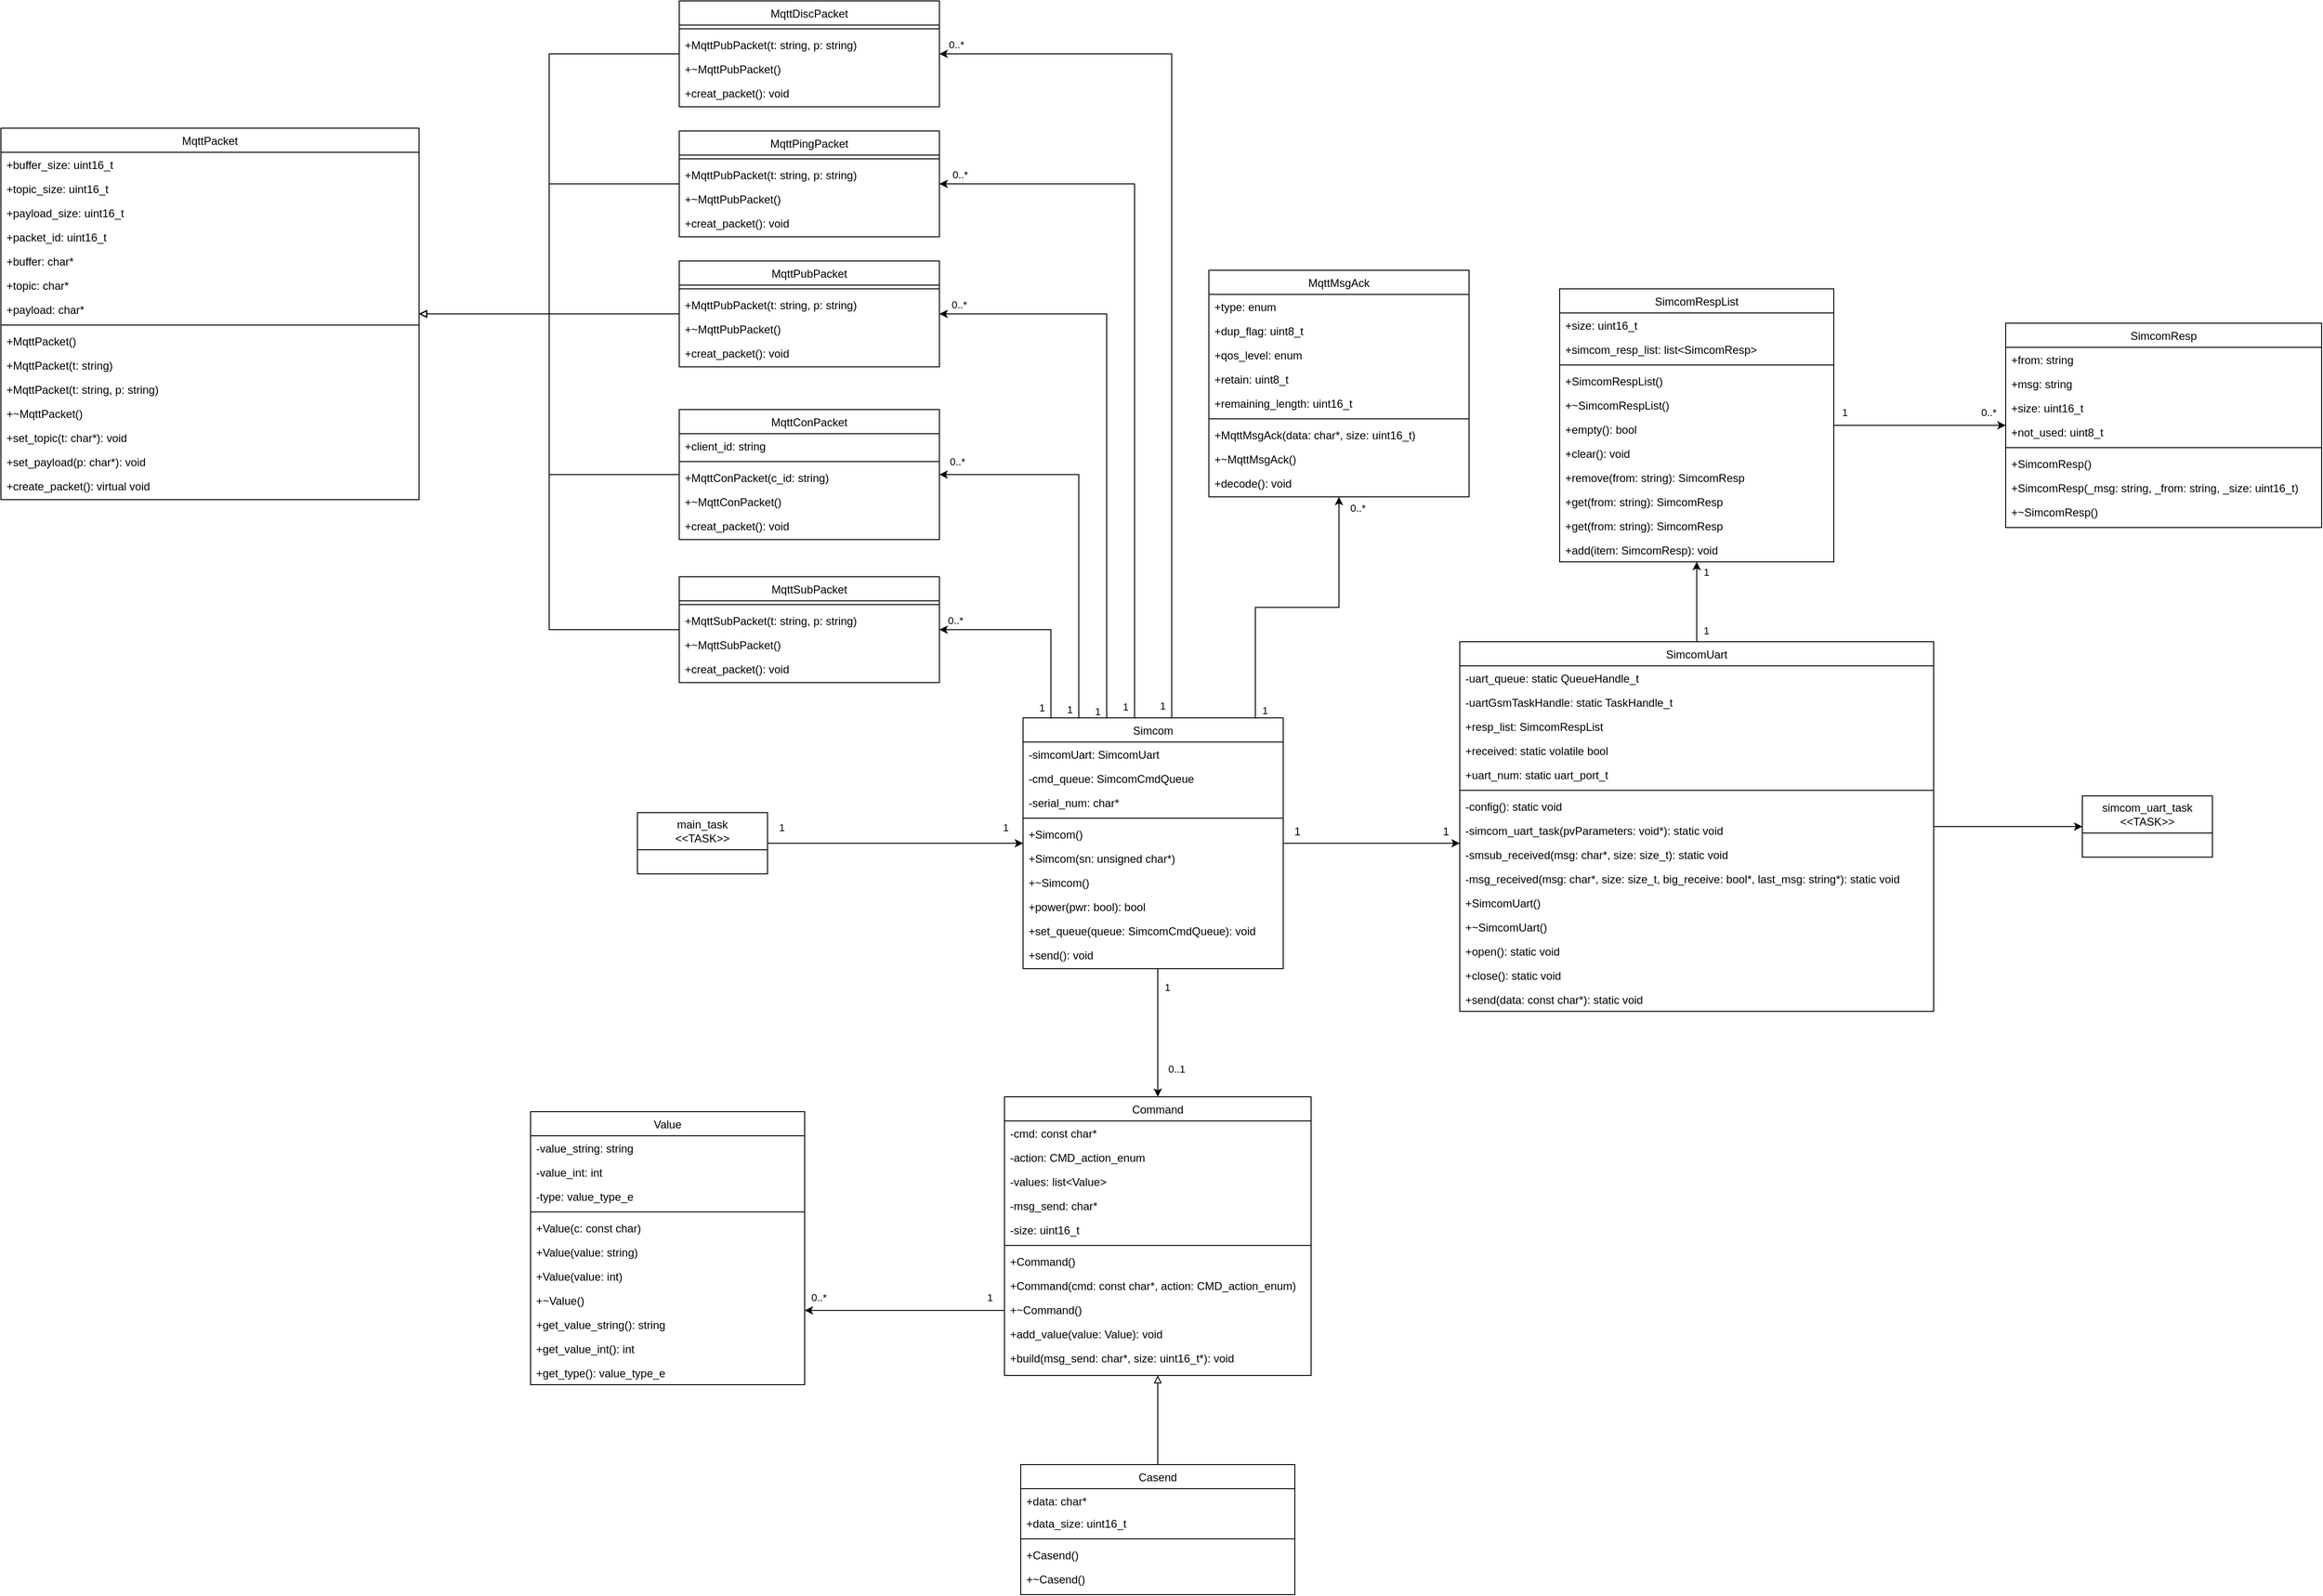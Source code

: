 <mxfile version="27.0.5">
  <diagram id="C5RBs43oDa-KdzZeNtuy" name="Page-1">
    <mxGraphModel dx="4031" dy="2584" grid="1" gridSize="10" guides="1" tooltips="1" connect="0" arrows="1" fold="1" page="1" pageScale="1" pageWidth="827" pageHeight="1169" math="0" shadow="0">
      <root>
        <mxCell id="WIyWlLk6GJQsqaUBKTNV-0" />
        <mxCell id="WIyWlLk6GJQsqaUBKTNV-1" parent="WIyWlLk6GJQsqaUBKTNV-0" />
        <mxCell id="OXkvoNjETRbfHiPbAuEQ-14" style="edgeStyle=orthogonalEdgeStyle;rounded=0;orthogonalLoop=1;jettySize=auto;html=1;" parent="WIyWlLk6GJQsqaUBKTNV-1" source="zkfFHV4jXpPFQw0GAbJ--0" target="OXkvoNjETRbfHiPbAuEQ-21" edge="1">
          <mxGeometry relative="1" as="geometry">
            <mxPoint x="280" y="471.89" as="targetPoint" />
            <Array as="points">
              <mxPoint x="285" y="400" />
              <mxPoint x="285" y="400" />
            </Array>
          </mxGeometry>
        </mxCell>
        <mxCell id="OXkvoNjETRbfHiPbAuEQ-15" value="1" style="edgeLabel;html=1;align=center;verticalAlign=middle;resizable=0;points=[];" parent="OXkvoNjETRbfHiPbAuEQ-14" vertex="1" connectable="0">
          <mxGeometry x="-0.84" y="3" relative="1" as="geometry">
            <mxPoint x="7" y="9" as="offset" />
          </mxGeometry>
        </mxCell>
        <mxCell id="OXkvoNjETRbfHiPbAuEQ-16" value="0..1" style="edgeLabel;html=1;align=center;verticalAlign=middle;resizable=0;points=[];" parent="OXkvoNjETRbfHiPbAuEQ-14" vertex="1" connectable="0">
          <mxGeometry x="0.728" y="1" relative="1" as="geometry">
            <mxPoint x="19" y="-11" as="offset" />
          </mxGeometry>
        </mxCell>
        <mxCell id="LnBik1f8gMWFjEAst_nR-24" style="edgeStyle=orthogonalEdgeStyle;rounded=0;orthogonalLoop=1;jettySize=auto;html=1;" parent="WIyWlLk6GJQsqaUBKTNV-1" source="zkfFHV4jXpPFQw0GAbJ--17" target="LnBik1f8gMWFjEAst_nR-0" edge="1">
          <mxGeometry relative="1" as="geometry" />
        </mxCell>
        <mxCell id="LnBik1f8gMWFjEAst_nR-25" value="1" style="edgeLabel;html=1;align=center;verticalAlign=middle;resizable=0;points=[];" parent="LnBik1f8gMWFjEAst_nR-24" vertex="1" connectable="0">
          <mxGeometry x="-0.814" y="1" relative="1" as="geometry">
            <mxPoint x="11" y="-4" as="offset" />
          </mxGeometry>
        </mxCell>
        <mxCell id="LnBik1f8gMWFjEAst_nR-26" value="1" style="edgeLabel;html=1;align=center;verticalAlign=middle;resizable=0;points=[];" parent="LnBik1f8gMWFjEAst_nR-24" vertex="1" connectable="0">
          <mxGeometry x="0.744" y="2" relative="1" as="geometry">
            <mxPoint x="12" as="offset" />
          </mxGeometry>
        </mxCell>
        <mxCell id="FPk2uHoKcrlSueuzYnj8-16" style="edgeStyle=orthogonalEdgeStyle;rounded=0;orthogonalLoop=1;jettySize=auto;html=1;" parent="WIyWlLk6GJQsqaUBKTNV-1" source="zkfFHV4jXpPFQw0GAbJ--0" target="FPk2uHoKcrlSueuzYnj8-0" edge="1">
          <mxGeometry relative="1" as="geometry">
            <Array as="points">
              <mxPoint x="390" y="-27" />
              <mxPoint x="480" y="-27" />
            </Array>
          </mxGeometry>
        </mxCell>
        <mxCell id="FPk2uHoKcrlSueuzYnj8-17" value="1" style="edgeLabel;html=1;align=center;verticalAlign=middle;resizable=0;points=[];" parent="FPk2uHoKcrlSueuzYnj8-16" vertex="1" connectable="0">
          <mxGeometry x="-0.887" relative="1" as="geometry">
            <mxPoint x="10" y="10" as="offset" />
          </mxGeometry>
        </mxCell>
        <mxCell id="FPk2uHoKcrlSueuzYnj8-18" value="0..*" style="edgeLabel;html=1;align=center;verticalAlign=middle;resizable=0;points=[];" parent="FPk2uHoKcrlSueuzYnj8-16" vertex="1" connectable="0">
          <mxGeometry x="0.863" y="-1" relative="1" as="geometry">
            <mxPoint x="19" y="-11" as="offset" />
          </mxGeometry>
        </mxCell>
        <mxCell id="6Ck8VFSubEyimP2hcR1o-26" style="edgeStyle=orthogonalEdgeStyle;rounded=0;orthogonalLoop=1;jettySize=auto;html=1;" parent="WIyWlLk6GJQsqaUBKTNV-1" source="zkfFHV4jXpPFQw0GAbJ--0" target="6Ck8VFSubEyimP2hcR1o-18" edge="1">
          <mxGeometry relative="1" as="geometry">
            <Array as="points">
              <mxPoint x="170" y="-3" />
            </Array>
          </mxGeometry>
        </mxCell>
        <mxCell id="6Ck8VFSubEyimP2hcR1o-27" value="0..*" style="edgeLabel;html=1;align=center;verticalAlign=middle;resizable=0;points=[];" parent="6Ck8VFSubEyimP2hcR1o-26" vertex="1" connectable="0">
          <mxGeometry x="0.846" y="-2" relative="1" as="geometry">
            <mxPoint y="-8" as="offset" />
          </mxGeometry>
        </mxCell>
        <mxCell id="6Ck8VFSubEyimP2hcR1o-28" value="1" style="edgeLabel;html=1;align=center;verticalAlign=middle;resizable=0;points=[];" parent="6Ck8VFSubEyimP2hcR1o-26" vertex="1" connectable="0">
          <mxGeometry x="-0.893" y="4" relative="1" as="geometry">
            <mxPoint x="-6" as="offset" />
          </mxGeometry>
        </mxCell>
        <mxCell id="6Ck8VFSubEyimP2hcR1o-29" style="edgeStyle=orthogonalEdgeStyle;rounded=0;orthogonalLoop=1;jettySize=auto;html=1;" parent="WIyWlLk6GJQsqaUBKTNV-1" source="zkfFHV4jXpPFQw0GAbJ--0" target="6Ck8VFSubEyimP2hcR1o-2" edge="1">
          <mxGeometry relative="1" as="geometry">
            <Array as="points">
              <mxPoint x="200" y="-170" />
            </Array>
          </mxGeometry>
        </mxCell>
        <mxCell id="6Ck8VFSubEyimP2hcR1o-32" value="0..*" style="edgeLabel;html=1;align=center;verticalAlign=middle;resizable=0;points=[];" parent="6Ck8VFSubEyimP2hcR1o-29" vertex="1" connectable="0">
          <mxGeometry x="0.917" y="-3" relative="1" as="geometry">
            <mxPoint x="2" y="-11" as="offset" />
          </mxGeometry>
        </mxCell>
        <mxCell id="6Ck8VFSubEyimP2hcR1o-33" value="1" style="edgeLabel;html=1;align=center;verticalAlign=middle;resizable=0;points=[];" parent="6Ck8VFSubEyimP2hcR1o-29" vertex="1" connectable="0">
          <mxGeometry x="-0.862" y="1" relative="1" as="geometry">
            <mxPoint x="-9" y="19" as="offset" />
          </mxGeometry>
        </mxCell>
        <mxCell id="6Ck8VFSubEyimP2hcR1o-30" style="edgeStyle=orthogonalEdgeStyle;rounded=0;orthogonalLoop=1;jettySize=auto;html=1;" parent="WIyWlLk6GJQsqaUBKTNV-1" source="zkfFHV4jXpPFQw0GAbJ--0" target="6Ck8VFSubEyimP2hcR1o-12" edge="1">
          <mxGeometry relative="1" as="geometry">
            <Array as="points">
              <mxPoint x="230" y="-343" />
            </Array>
          </mxGeometry>
        </mxCell>
        <mxCell id="6Ck8VFSubEyimP2hcR1o-31" value="0..*" style="edgeLabel;html=1;align=center;verticalAlign=middle;resizable=0;points=[];" parent="6Ck8VFSubEyimP2hcR1o-30" vertex="1" connectable="0">
          <mxGeometry x="0.933" relative="1" as="geometry">
            <mxPoint y="-10" as="offset" />
          </mxGeometry>
        </mxCell>
        <mxCell id="6Ck8VFSubEyimP2hcR1o-34" value="1" style="edgeLabel;html=1;align=center;verticalAlign=middle;resizable=0;points=[];" parent="6Ck8VFSubEyimP2hcR1o-30" vertex="1" connectable="0">
          <mxGeometry x="-0.897" y="-5" relative="1" as="geometry">
            <mxPoint x="-15" y="24" as="offset" />
          </mxGeometry>
        </mxCell>
        <mxCell id="fXq1Si-D-dXkwHzT3R4V-12" style="edgeStyle=orthogonalEdgeStyle;rounded=0;orthogonalLoop=1;jettySize=auto;html=1;" edge="1" parent="WIyWlLk6GJQsqaUBKTNV-1" source="zkfFHV4jXpPFQw0GAbJ--0" target="fXq1Si-D-dXkwHzT3R4V-0">
          <mxGeometry relative="1" as="geometry">
            <Array as="points">
              <mxPoint x="260" y="-483" />
            </Array>
          </mxGeometry>
        </mxCell>
        <mxCell id="fXq1Si-D-dXkwHzT3R4V-14" value="0..*" style="edgeLabel;html=1;align=center;verticalAlign=middle;resizable=0;points=[];" vertex="1" connectable="0" parent="fXq1Si-D-dXkwHzT3R4V-12">
          <mxGeometry x="0.944" y="-2" relative="1" as="geometry">
            <mxPoint y="-8" as="offset" />
          </mxGeometry>
        </mxCell>
        <mxCell id="fXq1Si-D-dXkwHzT3R4V-16" value="1" style="edgeLabel;html=1;align=center;verticalAlign=middle;resizable=0;points=[];" vertex="1" connectable="0" parent="fXq1Si-D-dXkwHzT3R4V-12">
          <mxGeometry x="-0.957" y="-1" relative="1" as="geometry">
            <mxPoint x="-11" y="5" as="offset" />
          </mxGeometry>
        </mxCell>
        <mxCell id="fXq1Si-D-dXkwHzT3R4V-13" style="edgeStyle=orthogonalEdgeStyle;rounded=0;orthogonalLoop=1;jettySize=auto;html=1;" edge="1" parent="WIyWlLk6GJQsqaUBKTNV-1" source="zkfFHV4jXpPFQw0GAbJ--0" target="fXq1Si-D-dXkwHzT3R4V-5">
          <mxGeometry relative="1" as="geometry">
            <Array as="points">
              <mxPoint x="300" y="-623" />
            </Array>
          </mxGeometry>
        </mxCell>
        <mxCell id="fXq1Si-D-dXkwHzT3R4V-15" value="0..*" style="edgeLabel;html=1;align=center;verticalAlign=middle;resizable=0;points=[];" vertex="1" connectable="0" parent="fXq1Si-D-dXkwHzT3R4V-13">
          <mxGeometry x="0.963" y="-1" relative="1" as="geometry">
            <mxPoint y="-9" as="offset" />
          </mxGeometry>
        </mxCell>
        <mxCell id="fXq1Si-D-dXkwHzT3R4V-17" value="1" style="edgeLabel;html=1;align=center;verticalAlign=middle;resizable=0;points=[];" vertex="1" connectable="0" parent="fXq1Si-D-dXkwHzT3R4V-13">
          <mxGeometry x="-0.973" y="-2" relative="1" as="geometry">
            <mxPoint x="-12" as="offset" />
          </mxGeometry>
        </mxCell>
        <mxCell id="zkfFHV4jXpPFQw0GAbJ--0" value="Simcom" style="swimlane;fontStyle=0;align=center;verticalAlign=top;childLayout=stackLayout;horizontal=1;startSize=26;horizontalStack=0;resizeParent=1;resizeLast=0;collapsible=1;marginBottom=0;rounded=0;shadow=0;strokeWidth=1;" parent="WIyWlLk6GJQsqaUBKTNV-1" vertex="1">
          <mxGeometry x="140" y="92" width="280" height="270" as="geometry">
            <mxRectangle x="230" y="140" width="160" height="26" as="alternateBounds" />
          </mxGeometry>
        </mxCell>
        <mxCell id="zkfFHV4jXpPFQw0GAbJ--1" value="-simcomUart: SimcomUart" style="text;align=left;verticalAlign=top;spacingLeft=4;spacingRight=4;overflow=hidden;rotatable=0;points=[[0,0.5],[1,0.5]];portConstraint=eastwest;" parent="zkfFHV4jXpPFQw0GAbJ--0" vertex="1">
          <mxGeometry y="26" width="280" height="26" as="geometry" />
        </mxCell>
        <mxCell id="zkfFHV4jXpPFQw0GAbJ--2" value="-cmd_queue: SimcomCmdQueue" style="text;align=left;verticalAlign=top;spacingLeft=4;spacingRight=4;overflow=hidden;rotatable=0;points=[[0,0.5],[1,0.5]];portConstraint=eastwest;rounded=0;shadow=0;html=0;" parent="zkfFHV4jXpPFQw0GAbJ--0" vertex="1">
          <mxGeometry y="52" width="280" height="26" as="geometry" />
        </mxCell>
        <mxCell id="zkfFHV4jXpPFQw0GAbJ--3" value="-serial_num: char*" style="text;align=left;verticalAlign=top;spacingLeft=4;spacingRight=4;overflow=hidden;rotatable=0;points=[[0,0.5],[1,0.5]];portConstraint=eastwest;rounded=0;shadow=0;html=0;" parent="zkfFHV4jXpPFQw0GAbJ--0" vertex="1">
          <mxGeometry y="78" width="280" height="26" as="geometry" />
        </mxCell>
        <mxCell id="zkfFHV4jXpPFQw0GAbJ--4" value="" style="line;html=1;strokeWidth=1;align=left;verticalAlign=middle;spacingTop=-1;spacingLeft=3;spacingRight=3;rotatable=0;labelPosition=right;points=[];portConstraint=eastwest;" parent="zkfFHV4jXpPFQw0GAbJ--0" vertex="1">
          <mxGeometry y="104" width="280" height="8" as="geometry" />
        </mxCell>
        <mxCell id="zkfFHV4jXpPFQw0GAbJ--5" value="+Simcom()" style="text;align=left;verticalAlign=top;spacingLeft=4;spacingRight=4;overflow=hidden;rotatable=0;points=[[0,0.5],[1,0.5]];portConstraint=eastwest;" parent="zkfFHV4jXpPFQw0GAbJ--0" vertex="1">
          <mxGeometry y="112" width="280" height="26" as="geometry" />
        </mxCell>
        <mxCell id="OXkvoNjETRbfHiPbAuEQ-2" value="+Simcom(sn: unsigned char*)" style="text;align=left;verticalAlign=top;spacingLeft=4;spacingRight=4;overflow=hidden;rotatable=0;points=[[0,0.5],[1,0.5]];portConstraint=eastwest;" parent="zkfFHV4jXpPFQw0GAbJ--0" vertex="1">
          <mxGeometry y="138" width="280" height="26" as="geometry" />
        </mxCell>
        <mxCell id="OXkvoNjETRbfHiPbAuEQ-0" value="+~Simcom()" style="text;align=left;verticalAlign=top;spacingLeft=4;spacingRight=4;overflow=hidden;rotatable=0;points=[[0,0.5],[1,0.5]];portConstraint=eastwest;" parent="zkfFHV4jXpPFQw0GAbJ--0" vertex="1">
          <mxGeometry y="164" width="280" height="26" as="geometry" />
        </mxCell>
        <mxCell id="OXkvoNjETRbfHiPbAuEQ-3" value="+power(pwr: bool): bool" style="text;align=left;verticalAlign=top;spacingLeft=4;spacingRight=4;overflow=hidden;rotatable=0;points=[[0,0.5],[1,0.5]];portConstraint=eastwest;" parent="zkfFHV4jXpPFQw0GAbJ--0" vertex="1">
          <mxGeometry y="190" width="280" height="26" as="geometry" />
        </mxCell>
        <mxCell id="OXkvoNjETRbfHiPbAuEQ-4" value="+set_queue(queue: SimcomCmdQueue): void" style="text;align=left;verticalAlign=top;spacingLeft=4;spacingRight=4;overflow=hidden;rotatable=0;points=[[0,0.5],[1,0.5]];portConstraint=eastwest;" parent="zkfFHV4jXpPFQw0GAbJ--0" vertex="1">
          <mxGeometry y="216" width="280" height="26" as="geometry" />
        </mxCell>
        <mxCell id="OXkvoNjETRbfHiPbAuEQ-1" value="+send(): void" style="text;align=left;verticalAlign=top;spacingLeft=4;spacingRight=4;overflow=hidden;rotatable=0;points=[[0,0.5],[1,0.5]];portConstraint=eastwest;" parent="zkfFHV4jXpPFQw0GAbJ--0" vertex="1">
          <mxGeometry y="242" width="280" height="26" as="geometry" />
        </mxCell>
        <mxCell id="OXkvoNjETRbfHiPbAuEQ-75" style="edgeStyle=orthogonalEdgeStyle;rounded=0;orthogonalLoop=1;jettySize=auto;html=1;" parent="WIyWlLk6GJQsqaUBKTNV-1" source="zkfFHV4jXpPFQw0GAbJ--17" target="OXkvoNjETRbfHiPbAuEQ-71" edge="1">
          <mxGeometry relative="1" as="geometry" />
        </mxCell>
        <mxCell id="zkfFHV4jXpPFQw0GAbJ--17" value="SimcomUart" style="swimlane;fontStyle=0;align=center;verticalAlign=top;childLayout=stackLayout;horizontal=1;startSize=26;horizontalStack=0;resizeParent=1;resizeLast=0;collapsible=1;marginBottom=0;rounded=0;shadow=0;strokeWidth=1;" parent="WIyWlLk6GJQsqaUBKTNV-1" vertex="1">
          <mxGeometry x="610" y="10" width="510" height="398" as="geometry">
            <mxRectangle x="550" y="140" width="160" height="26" as="alternateBounds" />
          </mxGeometry>
        </mxCell>
        <mxCell id="zkfFHV4jXpPFQw0GAbJ--18" value="-uart_queue: static QueueHandle_t" style="text;align=left;verticalAlign=top;spacingLeft=4;spacingRight=4;overflow=hidden;rotatable=0;points=[[0,0.5],[1,0.5]];portConstraint=eastwest;" parent="zkfFHV4jXpPFQw0GAbJ--17" vertex="1">
          <mxGeometry y="26" width="510" height="26" as="geometry" />
        </mxCell>
        <mxCell id="OXkvoNjETRbfHiPbAuEQ-7" value="-uartGsmTaskHandle: static TaskHandle_t" style="text;align=left;verticalAlign=top;spacingLeft=4;spacingRight=4;overflow=hidden;rotatable=0;points=[[0,0.5],[1,0.5]];portConstraint=eastwest;rounded=0;shadow=0;html=0;" parent="zkfFHV4jXpPFQw0GAbJ--17" vertex="1">
          <mxGeometry y="52" width="510" height="26" as="geometry" />
        </mxCell>
        <mxCell id="LnBik1f8gMWFjEAst_nR-31" value="+resp_list: SimcomRespList" style="text;align=left;verticalAlign=top;spacingLeft=4;spacingRight=4;overflow=hidden;rotatable=0;points=[[0,0.5],[1,0.5]];portConstraint=eastwest;rounded=0;shadow=0;html=0;" parent="zkfFHV4jXpPFQw0GAbJ--17" vertex="1">
          <mxGeometry y="78" width="510" height="26" as="geometry" />
        </mxCell>
        <mxCell id="zkfFHV4jXpPFQw0GAbJ--19" value="+received: static volatile bool" style="text;align=left;verticalAlign=top;spacingLeft=4;spacingRight=4;overflow=hidden;rotatable=0;points=[[0,0.5],[1,0.5]];portConstraint=eastwest;rounded=0;shadow=0;html=0;" parent="zkfFHV4jXpPFQw0GAbJ--17" vertex="1">
          <mxGeometry y="104" width="510" height="26" as="geometry" />
        </mxCell>
        <mxCell id="OXkvoNjETRbfHiPbAuEQ-8" value="+uart_num: static uart_port_t" style="text;align=left;verticalAlign=top;spacingLeft=4;spacingRight=4;overflow=hidden;rotatable=0;points=[[0,0.5],[1,0.5]];portConstraint=eastwest;rounded=0;shadow=0;html=0;" parent="zkfFHV4jXpPFQw0GAbJ--17" vertex="1">
          <mxGeometry y="130" width="510" height="26" as="geometry" />
        </mxCell>
        <mxCell id="zkfFHV4jXpPFQw0GAbJ--23" value="" style="line;html=1;strokeWidth=1;align=left;verticalAlign=middle;spacingTop=-1;spacingLeft=3;spacingRight=3;rotatable=0;labelPosition=right;points=[];portConstraint=eastwest;" parent="zkfFHV4jXpPFQw0GAbJ--17" vertex="1">
          <mxGeometry y="156" width="510" height="8" as="geometry" />
        </mxCell>
        <mxCell id="zkfFHV4jXpPFQw0GAbJ--24" value="-config(): static void" style="text;align=left;verticalAlign=top;spacingLeft=4;spacingRight=4;overflow=hidden;rotatable=0;points=[[0,0.5],[1,0.5]];portConstraint=eastwest;" parent="zkfFHV4jXpPFQw0GAbJ--17" vertex="1">
          <mxGeometry y="164" width="510" height="26" as="geometry" />
        </mxCell>
        <mxCell id="zkfFHV4jXpPFQw0GAbJ--25" value="-simcom_uart_task(pvParameters: void*): static void" style="text;align=left;verticalAlign=top;spacingLeft=4;spacingRight=4;overflow=hidden;rotatable=0;points=[[0,0.5],[1,0.5]];portConstraint=eastwest;" parent="zkfFHV4jXpPFQw0GAbJ--17" vertex="1">
          <mxGeometry y="190" width="510" height="26" as="geometry" />
        </mxCell>
        <mxCell id="OXkvoNjETRbfHiPbAuEQ-5" value="-smsub_received(msg: char*, size: size_t): static void" style="text;align=left;verticalAlign=top;spacingLeft=4;spacingRight=4;overflow=hidden;rotatable=0;points=[[0,0.5],[1,0.5]];portConstraint=eastwest;" parent="zkfFHV4jXpPFQw0GAbJ--17" vertex="1">
          <mxGeometry y="216" width="510" height="26" as="geometry" />
        </mxCell>
        <mxCell id="OXkvoNjETRbfHiPbAuEQ-6" value="-msg_received(msg: char*, size: size_t, big_receive: bool*, last_msg: string*): static void" style="text;align=left;verticalAlign=top;spacingLeft=4;spacingRight=4;overflow=hidden;rotatable=0;points=[[0,0.5],[1,0.5]];portConstraint=eastwest;" parent="zkfFHV4jXpPFQw0GAbJ--17" vertex="1">
          <mxGeometry y="242" width="510" height="26" as="geometry" />
        </mxCell>
        <mxCell id="OXkvoNjETRbfHiPbAuEQ-10" value="+SimcomUart()" style="text;align=left;verticalAlign=top;spacingLeft=4;spacingRight=4;overflow=hidden;rotatable=0;points=[[0,0.5],[1,0.5]];portConstraint=eastwest;" parent="zkfFHV4jXpPFQw0GAbJ--17" vertex="1">
          <mxGeometry y="268" width="510" height="26" as="geometry" />
        </mxCell>
        <mxCell id="OXkvoNjETRbfHiPbAuEQ-9" value="+~SimcomUart()" style="text;align=left;verticalAlign=top;spacingLeft=4;spacingRight=4;overflow=hidden;rotatable=0;points=[[0,0.5],[1,0.5]];portConstraint=eastwest;" parent="zkfFHV4jXpPFQw0GAbJ--17" vertex="1">
          <mxGeometry y="294" width="510" height="26" as="geometry" />
        </mxCell>
        <mxCell id="OXkvoNjETRbfHiPbAuEQ-11" value="+open(): static void" style="text;align=left;verticalAlign=top;spacingLeft=4;spacingRight=4;overflow=hidden;rotatable=0;points=[[0,0.5],[1,0.5]];portConstraint=eastwest;" parent="zkfFHV4jXpPFQw0GAbJ--17" vertex="1">
          <mxGeometry y="320" width="510" height="26" as="geometry" />
        </mxCell>
        <mxCell id="OXkvoNjETRbfHiPbAuEQ-12" value="+close(): static void" style="text;align=left;verticalAlign=top;spacingLeft=4;spacingRight=4;overflow=hidden;rotatable=0;points=[[0,0.5],[1,0.5]];portConstraint=eastwest;" parent="zkfFHV4jXpPFQw0GAbJ--17" vertex="1">
          <mxGeometry y="346" width="510" height="26" as="geometry" />
        </mxCell>
        <mxCell id="OXkvoNjETRbfHiPbAuEQ-13" value="+send(data: const char*): static void" style="text;align=left;verticalAlign=top;spacingLeft=4;spacingRight=4;overflow=hidden;rotatable=0;points=[[0,0.5],[1,0.5]];portConstraint=eastwest;" parent="zkfFHV4jXpPFQw0GAbJ--17" vertex="1">
          <mxGeometry y="372" width="510" height="26" as="geometry" />
        </mxCell>
        <mxCell id="zkfFHV4jXpPFQw0GAbJ--26" value="" style="endArrow=classic;shadow=0;strokeWidth=1;rounded=0;curved=0;endFill=1;edgeStyle=elbowEdgeStyle;elbow=vertical;" parent="WIyWlLk6GJQsqaUBKTNV-1" source="zkfFHV4jXpPFQw0GAbJ--0" target="zkfFHV4jXpPFQw0GAbJ--17" edge="1">
          <mxGeometry x="0.5" y="41" relative="1" as="geometry">
            <mxPoint x="380" y="192" as="sourcePoint" />
            <mxPoint x="540" y="192" as="targetPoint" />
            <mxPoint x="-40" y="32" as="offset" />
          </mxGeometry>
        </mxCell>
        <mxCell id="zkfFHV4jXpPFQw0GAbJ--27" value="1" style="resizable=0;align=left;verticalAlign=bottom;labelBackgroundColor=none;fontSize=12;" parent="zkfFHV4jXpPFQw0GAbJ--26" connectable="0" vertex="1">
          <mxGeometry x="-1" relative="1" as="geometry">
            <mxPoint x="10" y="-4" as="offset" />
          </mxGeometry>
        </mxCell>
        <mxCell id="zkfFHV4jXpPFQw0GAbJ--28" value="1" style="resizable=0;align=right;verticalAlign=bottom;labelBackgroundColor=none;fontSize=12;" parent="zkfFHV4jXpPFQw0GAbJ--26" connectable="0" vertex="1">
          <mxGeometry x="1" relative="1" as="geometry">
            <mxPoint x="-10" y="-4" as="offset" />
          </mxGeometry>
        </mxCell>
        <mxCell id="OXkvoNjETRbfHiPbAuEQ-51" style="edgeStyle=orthogonalEdgeStyle;rounded=0;orthogonalLoop=1;jettySize=auto;html=1;" parent="WIyWlLk6GJQsqaUBKTNV-1" source="OXkvoNjETRbfHiPbAuEQ-21" target="OXkvoNjETRbfHiPbAuEQ-38" edge="1">
          <mxGeometry relative="1" as="geometry">
            <Array as="points">
              <mxPoint x="20" y="730" />
              <mxPoint x="20" y="730" />
            </Array>
          </mxGeometry>
        </mxCell>
        <mxCell id="OXkvoNjETRbfHiPbAuEQ-52" value="1" style="edgeLabel;html=1;align=center;verticalAlign=middle;resizable=0;points=[];" parent="OXkvoNjETRbfHiPbAuEQ-51" vertex="1" connectable="0">
          <mxGeometry x="-0.85" y="3" relative="1" as="geometry">
            <mxPoint y="-17" as="offset" />
          </mxGeometry>
        </mxCell>
        <mxCell id="OXkvoNjETRbfHiPbAuEQ-53" value="0..*" style="edgeLabel;html=1;align=center;verticalAlign=middle;resizable=0;points=[];" parent="OXkvoNjETRbfHiPbAuEQ-51" vertex="1" connectable="0">
          <mxGeometry x="0.86" relative="1" as="geometry">
            <mxPoint y="-14" as="offset" />
          </mxGeometry>
        </mxCell>
        <mxCell id="OXkvoNjETRbfHiPbAuEQ-21" value="Command" style="swimlane;fontStyle=0;align=center;verticalAlign=top;childLayout=stackLayout;horizontal=1;startSize=26;horizontalStack=0;resizeParent=1;resizeLast=0;collapsible=1;marginBottom=0;rounded=0;shadow=0;strokeWidth=1;" parent="WIyWlLk6GJQsqaUBKTNV-1" vertex="1">
          <mxGeometry x="120" y="500.0" width="330" height="300" as="geometry">
            <mxRectangle x="130" y="380" width="160" height="26" as="alternateBounds" />
          </mxGeometry>
        </mxCell>
        <mxCell id="OXkvoNjETRbfHiPbAuEQ-22" value="-cmd: const char*" style="text;align=left;verticalAlign=top;spacingLeft=4;spacingRight=4;overflow=hidden;rotatable=0;points=[[0,0.5],[1,0.5]];portConstraint=eastwest;" parent="OXkvoNjETRbfHiPbAuEQ-21" vertex="1">
          <mxGeometry y="26" width="330" height="26" as="geometry" />
        </mxCell>
        <mxCell id="OXkvoNjETRbfHiPbAuEQ-23" value="-action: CMD_action_enum" style="text;align=left;verticalAlign=top;spacingLeft=4;spacingRight=4;overflow=hidden;rotatable=0;points=[[0,0.5],[1,0.5]];portConstraint=eastwest;rounded=0;shadow=0;html=0;" parent="OXkvoNjETRbfHiPbAuEQ-21" vertex="1">
          <mxGeometry y="52" width="330" height="26" as="geometry" />
        </mxCell>
        <mxCell id="OXkvoNjETRbfHiPbAuEQ-31" value="-values: list&lt;Value&gt;" style="text;align=left;verticalAlign=top;spacingLeft=4;spacingRight=4;overflow=hidden;rotatable=0;points=[[0,0.5],[1,0.5]];portConstraint=eastwest;rounded=0;shadow=0;html=0;" parent="OXkvoNjETRbfHiPbAuEQ-21" vertex="1">
          <mxGeometry y="78" width="330" height="26" as="geometry" />
        </mxCell>
        <mxCell id="OXkvoNjETRbfHiPbAuEQ-33" value="-msg_send: char*" style="text;align=left;verticalAlign=top;spacingLeft=4;spacingRight=4;overflow=hidden;rotatable=0;points=[[0,0.5],[1,0.5]];portConstraint=eastwest;" parent="OXkvoNjETRbfHiPbAuEQ-21" vertex="1">
          <mxGeometry y="104" width="330" height="26" as="geometry" />
        </mxCell>
        <mxCell id="OXkvoNjETRbfHiPbAuEQ-32" value="-size: uint16_t" style="text;align=left;verticalAlign=top;spacingLeft=4;spacingRight=4;overflow=hidden;rotatable=0;points=[[0,0.5],[1,0.5]];portConstraint=eastwest;" parent="OXkvoNjETRbfHiPbAuEQ-21" vertex="1">
          <mxGeometry y="130" width="330" height="26" as="geometry" />
        </mxCell>
        <mxCell id="OXkvoNjETRbfHiPbAuEQ-24" value="" style="line;html=1;strokeWidth=1;align=left;verticalAlign=middle;spacingTop=-1;spacingLeft=3;spacingRight=3;rotatable=0;labelPosition=right;points=[];portConstraint=eastwest;" parent="OXkvoNjETRbfHiPbAuEQ-21" vertex="1">
          <mxGeometry y="156" width="330" height="8" as="geometry" />
        </mxCell>
        <mxCell id="OXkvoNjETRbfHiPbAuEQ-25" value="+Command()" style="text;align=left;verticalAlign=top;spacingLeft=4;spacingRight=4;overflow=hidden;rotatable=0;points=[[0,0.5],[1,0.5]];portConstraint=eastwest;fontStyle=0" parent="OXkvoNjETRbfHiPbAuEQ-21" vertex="1">
          <mxGeometry y="164" width="330" height="26" as="geometry" />
        </mxCell>
        <mxCell id="OXkvoNjETRbfHiPbAuEQ-26" value="+Command(cmd: const char*, action: CMD_action_enum)" style="text;align=left;verticalAlign=top;spacingLeft=4;spacingRight=4;overflow=hidden;rotatable=0;points=[[0,0.5],[1,0.5]];portConstraint=eastwest;fontStyle=0" parent="OXkvoNjETRbfHiPbAuEQ-21" vertex="1">
          <mxGeometry y="190" width="330" height="26" as="geometry" />
        </mxCell>
        <mxCell id="OXkvoNjETRbfHiPbAuEQ-34" value="+~Command()" style="text;align=left;verticalAlign=top;spacingLeft=4;spacingRight=4;overflow=hidden;rotatable=0;points=[[0,0.5],[1,0.5]];portConstraint=eastwest;fontStyle=0" parent="OXkvoNjETRbfHiPbAuEQ-21" vertex="1">
          <mxGeometry y="216" width="330" height="26" as="geometry" />
        </mxCell>
        <mxCell id="OXkvoNjETRbfHiPbAuEQ-27" value="+add_value(value: Value): void" style="text;align=left;verticalAlign=top;spacingLeft=4;spacingRight=4;overflow=hidden;rotatable=0;points=[[0,0.5],[1,0.5]];portConstraint=eastwest;fontStyle=0" parent="OXkvoNjETRbfHiPbAuEQ-21" vertex="1">
          <mxGeometry y="242" width="330" height="26" as="geometry" />
        </mxCell>
        <mxCell id="OXkvoNjETRbfHiPbAuEQ-28" value="+build(msg_send: char*, size: uint16_t*): void" style="text;align=left;verticalAlign=top;spacingLeft=4;spacingRight=4;overflow=hidden;rotatable=0;points=[[0,0.5],[1,0.5]];portConstraint=eastwest;fontStyle=0" parent="OXkvoNjETRbfHiPbAuEQ-21" vertex="1">
          <mxGeometry y="268" width="330" height="26" as="geometry" />
        </mxCell>
        <mxCell id="OXkvoNjETRbfHiPbAuEQ-38" value="Value" style="swimlane;fontStyle=0;align=center;verticalAlign=top;childLayout=stackLayout;horizontal=1;startSize=26;horizontalStack=0;resizeParent=1;resizeLast=0;collapsible=1;marginBottom=0;rounded=0;shadow=0;strokeWidth=1;" parent="WIyWlLk6GJQsqaUBKTNV-1" vertex="1">
          <mxGeometry x="-390" y="516.0" width="295" height="294" as="geometry">
            <mxRectangle x="130" y="380" width="160" height="26" as="alternateBounds" />
          </mxGeometry>
        </mxCell>
        <mxCell id="OXkvoNjETRbfHiPbAuEQ-39" value="-value_string: string" style="text;align=left;verticalAlign=top;spacingLeft=4;spacingRight=4;overflow=hidden;rotatable=0;points=[[0,0.5],[1,0.5]];portConstraint=eastwest;" parent="OXkvoNjETRbfHiPbAuEQ-38" vertex="1">
          <mxGeometry y="26" width="295" height="26" as="geometry" />
        </mxCell>
        <mxCell id="OXkvoNjETRbfHiPbAuEQ-40" value="-value_int: int" style="text;align=left;verticalAlign=top;spacingLeft=4;spacingRight=4;overflow=hidden;rotatable=0;points=[[0,0.5],[1,0.5]];portConstraint=eastwest;rounded=0;shadow=0;html=0;" parent="OXkvoNjETRbfHiPbAuEQ-38" vertex="1">
          <mxGeometry y="52" width="295" height="26" as="geometry" />
        </mxCell>
        <mxCell id="OXkvoNjETRbfHiPbAuEQ-47" value="-type: value_type_e" style="text;align=left;verticalAlign=top;spacingLeft=4;spacingRight=4;overflow=hidden;rotatable=0;points=[[0,0.5],[1,0.5]];portConstraint=eastwest;rounded=0;shadow=0;html=0;" parent="OXkvoNjETRbfHiPbAuEQ-38" vertex="1">
          <mxGeometry y="78" width="295" height="26" as="geometry" />
        </mxCell>
        <mxCell id="OXkvoNjETRbfHiPbAuEQ-41" value="" style="line;html=1;strokeWidth=1;align=left;verticalAlign=middle;spacingTop=-1;spacingLeft=3;spacingRight=3;rotatable=0;labelPosition=right;points=[];portConstraint=eastwest;" parent="OXkvoNjETRbfHiPbAuEQ-38" vertex="1">
          <mxGeometry y="104" width="295" height="8" as="geometry" />
        </mxCell>
        <mxCell id="OXkvoNjETRbfHiPbAuEQ-42" value="+Value(c: const char)" style="text;align=left;verticalAlign=top;spacingLeft=4;spacingRight=4;overflow=hidden;rotatable=0;points=[[0,0.5],[1,0.5]];portConstraint=eastwest;fontStyle=0" parent="OXkvoNjETRbfHiPbAuEQ-38" vertex="1">
          <mxGeometry y="112" width="295" height="26" as="geometry" />
        </mxCell>
        <mxCell id="OXkvoNjETRbfHiPbAuEQ-43" value="+Value(value: string)" style="text;align=left;verticalAlign=top;spacingLeft=4;spacingRight=4;overflow=hidden;rotatable=0;points=[[0,0.5],[1,0.5]];portConstraint=eastwest;fontStyle=0" parent="OXkvoNjETRbfHiPbAuEQ-38" vertex="1">
          <mxGeometry y="138" width="295" height="26" as="geometry" />
        </mxCell>
        <mxCell id="OXkvoNjETRbfHiPbAuEQ-44" value="+Value(value: int)" style="text;align=left;verticalAlign=top;spacingLeft=4;spacingRight=4;overflow=hidden;rotatable=0;points=[[0,0.5],[1,0.5]];portConstraint=eastwest;fontStyle=0" parent="OXkvoNjETRbfHiPbAuEQ-38" vertex="1">
          <mxGeometry y="164" width="295" height="26" as="geometry" />
        </mxCell>
        <mxCell id="OXkvoNjETRbfHiPbAuEQ-45" value="+~Value()" style="text;align=left;verticalAlign=top;spacingLeft=4;spacingRight=4;overflow=hidden;rotatable=0;points=[[0,0.5],[1,0.5]];portConstraint=eastwest;fontStyle=0" parent="OXkvoNjETRbfHiPbAuEQ-38" vertex="1">
          <mxGeometry y="190" width="295" height="26" as="geometry" />
        </mxCell>
        <mxCell id="OXkvoNjETRbfHiPbAuEQ-48" value="+get_value_string(): string" style="text;align=left;verticalAlign=top;spacingLeft=4;spacingRight=4;overflow=hidden;rotatable=0;points=[[0,0.5],[1,0.5]];portConstraint=eastwest;fontStyle=0" parent="OXkvoNjETRbfHiPbAuEQ-38" vertex="1">
          <mxGeometry y="216" width="295" height="26" as="geometry" />
        </mxCell>
        <mxCell id="OXkvoNjETRbfHiPbAuEQ-46" value="+get_value_int(): int" style="text;align=left;verticalAlign=top;spacingLeft=4;spacingRight=4;overflow=hidden;rotatable=0;points=[[0,0.5],[1,0.5]];portConstraint=eastwest;fontStyle=0" parent="OXkvoNjETRbfHiPbAuEQ-38" vertex="1">
          <mxGeometry y="242" width="295" height="26" as="geometry" />
        </mxCell>
        <mxCell id="OXkvoNjETRbfHiPbAuEQ-49" value="+get_type(): value_type_e" style="text;align=left;verticalAlign=top;spacingLeft=4;spacingRight=4;overflow=hidden;rotatable=0;points=[[0,0.5],[1,0.5]];portConstraint=eastwest;fontStyle=0" parent="OXkvoNjETRbfHiPbAuEQ-38" vertex="1">
          <mxGeometry y="268" width="295" height="26" as="geometry" />
        </mxCell>
        <mxCell id="OXkvoNjETRbfHiPbAuEQ-71" value="simcom_uart_task&lt;div&gt;&amp;lt;&amp;lt;TASK&amp;gt;&amp;gt;&lt;/div&gt;" style="swimlane;fontStyle=0;childLayout=stackLayout;horizontal=1;startSize=40;fillColor=none;horizontalStack=0;resizeParent=1;resizeParentMax=0;resizeLast=0;collapsible=1;marginBottom=0;whiteSpace=wrap;html=1;" parent="WIyWlLk6GJQsqaUBKTNV-1" vertex="1">
          <mxGeometry x="1280" y="176" width="140" height="66" as="geometry" />
        </mxCell>
        <mxCell id="OXkvoNjETRbfHiPbAuEQ-77" style="edgeStyle=orthogonalEdgeStyle;rounded=0;orthogonalLoop=1;jettySize=auto;html=1;" parent="WIyWlLk6GJQsqaUBKTNV-1" source="OXkvoNjETRbfHiPbAuEQ-76" target="zkfFHV4jXpPFQw0GAbJ--0" edge="1">
          <mxGeometry relative="1" as="geometry" />
        </mxCell>
        <mxCell id="FPk2uHoKcrlSueuzYnj8-11" value="1" style="edgeLabel;html=1;align=center;verticalAlign=middle;resizable=0;points=[];" parent="OXkvoNjETRbfHiPbAuEQ-77" vertex="1" connectable="0">
          <mxGeometry x="-0.92" y="1" relative="1" as="geometry">
            <mxPoint x="4" y="-16" as="offset" />
          </mxGeometry>
        </mxCell>
        <mxCell id="FPk2uHoKcrlSueuzYnj8-12" value="1" style="edgeLabel;html=1;align=center;verticalAlign=middle;resizable=0;points=[];" parent="OXkvoNjETRbfHiPbAuEQ-77" vertex="1" connectable="0">
          <mxGeometry x="0.862" y="1" relative="1" as="geometry">
            <mxPoint y="-16" as="offset" />
          </mxGeometry>
        </mxCell>
        <mxCell id="OXkvoNjETRbfHiPbAuEQ-76" value="main_task&lt;div&gt;&amp;lt;&amp;lt;TASK&amp;gt;&amp;gt;&lt;/div&gt;" style="swimlane;fontStyle=0;childLayout=stackLayout;horizontal=1;startSize=40;fillColor=none;horizontalStack=0;resizeParent=1;resizeParentMax=0;resizeLast=0;collapsible=1;marginBottom=0;whiteSpace=wrap;html=1;" parent="WIyWlLk6GJQsqaUBKTNV-1" vertex="1">
          <mxGeometry x="-275" y="194" width="140" height="66" as="geometry" />
        </mxCell>
        <mxCell id="LnBik1f8gMWFjEAst_nR-27" style="edgeStyle=orthogonalEdgeStyle;rounded=0;orthogonalLoop=1;jettySize=auto;html=1;" parent="WIyWlLk6GJQsqaUBKTNV-1" source="LnBik1f8gMWFjEAst_nR-0" target="LnBik1f8gMWFjEAst_nR-10" edge="1">
          <mxGeometry relative="1" as="geometry" />
        </mxCell>
        <mxCell id="LnBik1f8gMWFjEAst_nR-28" value="1" style="edgeLabel;html=1;align=center;verticalAlign=middle;resizable=0;points=[];" parent="LnBik1f8gMWFjEAst_nR-27" vertex="1" connectable="0">
          <mxGeometry x="-0.88" y="-1" relative="1" as="geometry">
            <mxPoint y="-15" as="offset" />
          </mxGeometry>
        </mxCell>
        <mxCell id="LnBik1f8gMWFjEAst_nR-29" value="0..*" style="edgeLabel;html=1;align=center;verticalAlign=middle;resizable=0;points=[];" parent="LnBik1f8gMWFjEAst_nR-27" vertex="1" connectable="0">
          <mxGeometry x="0.855" y="3" relative="1" as="geometry">
            <mxPoint x="-5" y="-11" as="offset" />
          </mxGeometry>
        </mxCell>
        <mxCell id="LnBik1f8gMWFjEAst_nR-0" value="SimcomRespList" style="swimlane;fontStyle=0;align=center;verticalAlign=top;childLayout=stackLayout;horizontal=1;startSize=26;horizontalStack=0;resizeParent=1;resizeLast=0;collapsible=1;marginBottom=0;rounded=0;shadow=0;strokeWidth=1;" parent="WIyWlLk6GJQsqaUBKTNV-1" vertex="1">
          <mxGeometry x="717.5" y="-370" width="295" height="294" as="geometry">
            <mxRectangle x="130" y="380" width="160" height="26" as="alternateBounds" />
          </mxGeometry>
        </mxCell>
        <mxCell id="LnBik1f8gMWFjEAst_nR-1" value="+size: uint16_t" style="text;align=left;verticalAlign=top;spacingLeft=4;spacingRight=4;overflow=hidden;rotatable=0;points=[[0,0.5],[1,0.5]];portConstraint=eastwest;" parent="LnBik1f8gMWFjEAst_nR-0" vertex="1">
          <mxGeometry y="26" width="295" height="26" as="geometry" />
        </mxCell>
        <mxCell id="LnBik1f8gMWFjEAst_nR-2" value="+simcom_resp_list: list&lt;SimcomResp&gt;" style="text;align=left;verticalAlign=top;spacingLeft=4;spacingRight=4;overflow=hidden;rotatable=0;points=[[0,0.5],[1,0.5]];portConstraint=eastwest;rounded=0;shadow=0;html=0;" parent="LnBik1f8gMWFjEAst_nR-0" vertex="1">
          <mxGeometry y="52" width="295" height="26" as="geometry" />
        </mxCell>
        <mxCell id="LnBik1f8gMWFjEAst_nR-3" value="" style="line;html=1;strokeWidth=1;align=left;verticalAlign=middle;spacingTop=-1;spacingLeft=3;spacingRight=3;rotatable=0;labelPosition=right;points=[];portConstraint=eastwest;" parent="LnBik1f8gMWFjEAst_nR-0" vertex="1">
          <mxGeometry y="78" width="295" height="8" as="geometry" />
        </mxCell>
        <mxCell id="LnBik1f8gMWFjEAst_nR-4" value="+SimcomRespList()" style="text;align=left;verticalAlign=top;spacingLeft=4;spacingRight=4;overflow=hidden;rotatable=0;points=[[0,0.5],[1,0.5]];portConstraint=eastwest;fontStyle=0" parent="LnBik1f8gMWFjEAst_nR-0" vertex="1">
          <mxGeometry y="86" width="295" height="26" as="geometry" />
        </mxCell>
        <mxCell id="LnBik1f8gMWFjEAst_nR-5" value="+~SimcomRespList()" style="text;align=left;verticalAlign=top;spacingLeft=4;spacingRight=4;overflow=hidden;rotatable=0;points=[[0,0.5],[1,0.5]];portConstraint=eastwest;fontStyle=0" parent="LnBik1f8gMWFjEAst_nR-0" vertex="1">
          <mxGeometry y="112" width="295" height="26" as="geometry" />
        </mxCell>
        <mxCell id="LnBik1f8gMWFjEAst_nR-6" value="+empty(): bool" style="text;align=left;verticalAlign=top;spacingLeft=4;spacingRight=4;overflow=hidden;rotatable=0;points=[[0,0.5],[1,0.5]];portConstraint=eastwest;fontStyle=0" parent="LnBik1f8gMWFjEAst_nR-0" vertex="1">
          <mxGeometry y="138" width="295" height="26" as="geometry" />
        </mxCell>
        <mxCell id="LnBik1f8gMWFjEAst_nR-7" value="+clear(): void" style="text;align=left;verticalAlign=top;spacingLeft=4;spacingRight=4;overflow=hidden;rotatable=0;points=[[0,0.5],[1,0.5]];portConstraint=eastwest;fontStyle=0" parent="LnBik1f8gMWFjEAst_nR-0" vertex="1">
          <mxGeometry y="164" width="295" height="26" as="geometry" />
        </mxCell>
        <mxCell id="LnBik1f8gMWFjEAst_nR-8" value="+remove(from: string): SimcomResp" style="text;align=left;verticalAlign=top;spacingLeft=4;spacingRight=4;overflow=hidden;rotatable=0;points=[[0,0.5],[1,0.5]];portConstraint=eastwest;fontStyle=0" parent="LnBik1f8gMWFjEAst_nR-0" vertex="1">
          <mxGeometry y="190" width="295" height="26" as="geometry" />
        </mxCell>
        <mxCell id="LnBik1f8gMWFjEAst_nR-22" value="+get(from: string): SimcomResp" style="text;align=left;verticalAlign=top;spacingLeft=4;spacingRight=4;overflow=hidden;rotatable=0;points=[[0,0.5],[1,0.5]];portConstraint=eastwest;fontStyle=0" parent="LnBik1f8gMWFjEAst_nR-0" vertex="1">
          <mxGeometry y="216" width="295" height="26" as="geometry" />
        </mxCell>
        <mxCell id="LnBik1f8gMWFjEAst_nR-30" value="+get(from: string): SimcomResp" style="text;align=left;verticalAlign=top;spacingLeft=4;spacingRight=4;overflow=hidden;rotatable=0;points=[[0,0.5],[1,0.5]];portConstraint=eastwest;fontStyle=0" parent="LnBik1f8gMWFjEAst_nR-0" vertex="1">
          <mxGeometry y="242" width="295" height="26" as="geometry" />
        </mxCell>
        <mxCell id="LnBik1f8gMWFjEAst_nR-21" value="+add(item: SimcomResp): void" style="text;align=left;verticalAlign=top;spacingLeft=4;spacingRight=4;overflow=hidden;rotatable=0;points=[[0,0.5],[1,0.5]];portConstraint=eastwest;fontStyle=0" parent="LnBik1f8gMWFjEAst_nR-0" vertex="1">
          <mxGeometry y="268" width="295" height="26" as="geometry" />
        </mxCell>
        <mxCell id="LnBik1f8gMWFjEAst_nR-10" value="SimcomResp" style="swimlane;fontStyle=0;align=center;verticalAlign=top;childLayout=stackLayout;horizontal=1;startSize=26;horizontalStack=0;resizeParent=1;resizeLast=0;collapsible=1;marginBottom=0;rounded=0;shadow=0;strokeWidth=1;" parent="WIyWlLk6GJQsqaUBKTNV-1" vertex="1">
          <mxGeometry x="1197.5" y="-333" width="340" height="220" as="geometry">
            <mxRectangle x="130" y="380" width="160" height="26" as="alternateBounds" />
          </mxGeometry>
        </mxCell>
        <mxCell id="LnBik1f8gMWFjEAst_nR-11" value="+from: string" style="text;align=left;verticalAlign=top;spacingLeft=4;spacingRight=4;overflow=hidden;rotatable=0;points=[[0,0.5],[1,0.5]];portConstraint=eastwest;" parent="LnBik1f8gMWFjEAst_nR-10" vertex="1">
          <mxGeometry y="26" width="340" height="26" as="geometry" />
        </mxCell>
        <mxCell id="LnBik1f8gMWFjEAst_nR-19" value="+msg: string" style="text;align=left;verticalAlign=top;spacingLeft=4;spacingRight=4;overflow=hidden;rotatable=0;points=[[0,0.5],[1,0.5]];portConstraint=eastwest;rounded=0;shadow=0;html=0;" parent="LnBik1f8gMWFjEAst_nR-10" vertex="1">
          <mxGeometry y="52" width="340" height="26" as="geometry" />
        </mxCell>
        <mxCell id="LnBik1f8gMWFjEAst_nR-12" value="+size: uint16_t" style="text;align=left;verticalAlign=top;spacingLeft=4;spacingRight=4;overflow=hidden;rotatable=0;points=[[0,0.5],[1,0.5]];portConstraint=eastwest;rounded=0;shadow=0;html=0;" parent="LnBik1f8gMWFjEAst_nR-10" vertex="1">
          <mxGeometry y="78" width="340" height="26" as="geometry" />
        </mxCell>
        <mxCell id="LnBik1f8gMWFjEAst_nR-20" value="+not_used: uint8_t" style="text;align=left;verticalAlign=top;spacingLeft=4;spacingRight=4;overflow=hidden;rotatable=0;points=[[0,0.5],[1,0.5]];portConstraint=eastwest;rounded=0;shadow=0;html=0;" parent="LnBik1f8gMWFjEAst_nR-10" vertex="1">
          <mxGeometry y="104" width="340" height="26" as="geometry" />
        </mxCell>
        <mxCell id="LnBik1f8gMWFjEAst_nR-13" value="" style="line;html=1;strokeWidth=1;align=left;verticalAlign=middle;spacingTop=-1;spacingLeft=3;spacingRight=3;rotatable=0;labelPosition=right;points=[];portConstraint=eastwest;" parent="LnBik1f8gMWFjEAst_nR-10" vertex="1">
          <mxGeometry y="130" width="340" height="8" as="geometry" />
        </mxCell>
        <mxCell id="LnBik1f8gMWFjEAst_nR-14" value="+SimcomResp()" style="text;align=left;verticalAlign=top;spacingLeft=4;spacingRight=4;overflow=hidden;rotatable=0;points=[[0,0.5],[1,0.5]];portConstraint=eastwest;fontStyle=0" parent="LnBik1f8gMWFjEAst_nR-10" vertex="1">
          <mxGeometry y="138" width="340" height="26" as="geometry" />
        </mxCell>
        <mxCell id="LnBik1f8gMWFjEAst_nR-15" value="+SimcomResp(_msg: string, _from: string, _size: uint16_t)" style="text;align=left;verticalAlign=top;spacingLeft=4;spacingRight=4;overflow=hidden;rotatable=0;points=[[0,0.5],[1,0.5]];portConstraint=eastwest;fontStyle=0" parent="LnBik1f8gMWFjEAst_nR-10" vertex="1">
          <mxGeometry y="164" width="340" height="26" as="geometry" />
        </mxCell>
        <mxCell id="LnBik1f8gMWFjEAst_nR-16" value="+~SimcomResp()" style="text;align=left;verticalAlign=top;spacingLeft=4;spacingRight=4;overflow=hidden;rotatable=0;points=[[0,0.5],[1,0.5]];portConstraint=eastwest;fontStyle=0" parent="LnBik1f8gMWFjEAst_nR-10" vertex="1">
          <mxGeometry y="190" width="340" height="26" as="geometry" />
        </mxCell>
        <mxCell id="LnBik1f8gMWFjEAst_nR-42" style="edgeStyle=orthogonalEdgeStyle;rounded=0;orthogonalLoop=1;jettySize=auto;html=1;endArrow=block;endFill=0;" parent="WIyWlLk6GJQsqaUBKTNV-1" source="LnBik1f8gMWFjEAst_nR-32" target="OXkvoNjETRbfHiPbAuEQ-21" edge="1">
          <mxGeometry relative="1" as="geometry" />
        </mxCell>
        <mxCell id="LnBik1f8gMWFjEAst_nR-32" value="Casend" style="swimlane;fontStyle=0;align=center;verticalAlign=top;childLayout=stackLayout;horizontal=1;startSize=26;horizontalStack=0;resizeParent=1;resizeLast=0;collapsible=1;marginBottom=0;rounded=0;shadow=0;strokeWidth=1;" parent="WIyWlLk6GJQsqaUBKTNV-1" vertex="1">
          <mxGeometry x="137.5" y="896" width="295" height="140" as="geometry">
            <mxRectangle x="130" y="380" width="160" height="26" as="alternateBounds" />
          </mxGeometry>
        </mxCell>
        <mxCell id="LnBik1f8gMWFjEAst_nR-33" value="+data: char*" style="text;align=left;verticalAlign=top;spacingLeft=4;spacingRight=4;overflow=hidden;rotatable=0;points=[[0,0.5],[1,0.5]];portConstraint=eastwest;" parent="LnBik1f8gMWFjEAst_nR-32" vertex="1">
          <mxGeometry y="26" width="295" height="24" as="geometry" />
        </mxCell>
        <mxCell id="LnBik1f8gMWFjEAst_nR-34" value="+data_size: uint16_t" style="text;align=left;verticalAlign=top;spacingLeft=4;spacingRight=4;overflow=hidden;rotatable=0;points=[[0,0.5],[1,0.5]];portConstraint=eastwest;rounded=0;shadow=0;html=0;" parent="LnBik1f8gMWFjEAst_nR-32" vertex="1">
          <mxGeometry y="50" width="295" height="26" as="geometry" />
        </mxCell>
        <mxCell id="LnBik1f8gMWFjEAst_nR-35" value="" style="line;html=1;strokeWidth=1;align=left;verticalAlign=middle;spacingTop=-1;spacingLeft=3;spacingRight=3;rotatable=0;labelPosition=right;points=[];portConstraint=eastwest;" parent="LnBik1f8gMWFjEAst_nR-32" vertex="1">
          <mxGeometry y="76" width="295" height="8" as="geometry" />
        </mxCell>
        <mxCell id="LnBik1f8gMWFjEAst_nR-36" value="+Casend()" style="text;align=left;verticalAlign=top;spacingLeft=4;spacingRight=4;overflow=hidden;rotatable=0;points=[[0,0.5],[1,0.5]];portConstraint=eastwest;fontStyle=0" parent="LnBik1f8gMWFjEAst_nR-32" vertex="1">
          <mxGeometry y="84" width="295" height="26" as="geometry" />
        </mxCell>
        <mxCell id="LnBik1f8gMWFjEAst_nR-37" value="+~Casend()" style="text;align=left;verticalAlign=top;spacingLeft=4;spacingRight=4;overflow=hidden;rotatable=0;points=[[0,0.5],[1,0.5]];portConstraint=eastwest;fontStyle=0" parent="LnBik1f8gMWFjEAst_nR-32" vertex="1">
          <mxGeometry y="110" width="295" height="26" as="geometry" />
        </mxCell>
        <mxCell id="2iDrb414bEI0GRcjGhA--0" value="MqttPacket" style="swimlane;fontStyle=0;align=center;verticalAlign=top;childLayout=stackLayout;horizontal=1;startSize=26;horizontalStack=0;resizeParent=1;resizeLast=0;collapsible=1;marginBottom=0;rounded=0;shadow=0;strokeWidth=1;" parent="WIyWlLk6GJQsqaUBKTNV-1" vertex="1">
          <mxGeometry x="-960" y="-543" width="450" height="400" as="geometry">
            <mxRectangle x="230" y="140" width="160" height="26" as="alternateBounds" />
          </mxGeometry>
        </mxCell>
        <mxCell id="2iDrb414bEI0GRcjGhA--1" value="+buffer_size: uint16_t" style="text;align=left;verticalAlign=top;spacingLeft=4;spacingRight=4;overflow=hidden;rotatable=0;points=[[0,0.5],[1,0.5]];portConstraint=eastwest;" parent="2iDrb414bEI0GRcjGhA--0" vertex="1">
          <mxGeometry y="26" width="450" height="26" as="geometry" />
        </mxCell>
        <mxCell id="2iDrb414bEI0GRcjGhA--2" value="+topic_size: uint16_t" style="text;align=left;verticalAlign=top;spacingLeft=4;spacingRight=4;overflow=hidden;rotatable=0;points=[[0,0.5],[1,0.5]];portConstraint=eastwest;rounded=0;shadow=0;html=0;" parent="2iDrb414bEI0GRcjGhA--0" vertex="1">
          <mxGeometry y="52" width="450" height="26" as="geometry" />
        </mxCell>
        <mxCell id="2iDrb414bEI0GRcjGhA--3" value="+payload_size: uint16_t" style="text;align=left;verticalAlign=top;spacingLeft=4;spacingRight=4;overflow=hidden;rotatable=0;points=[[0,0.5],[1,0.5]];portConstraint=eastwest;rounded=0;shadow=0;html=0;" parent="2iDrb414bEI0GRcjGhA--0" vertex="1">
          <mxGeometry y="78" width="450" height="26" as="geometry" />
        </mxCell>
        <mxCell id="2iDrb414bEI0GRcjGhA--11" value="+packet_id: uint16_t" style="text;align=left;verticalAlign=top;spacingLeft=4;spacingRight=4;overflow=hidden;rotatable=0;points=[[0,0.5],[1,0.5]];portConstraint=eastwest;rounded=0;shadow=0;html=0;" parent="2iDrb414bEI0GRcjGhA--0" vertex="1">
          <mxGeometry y="104" width="450" height="26" as="geometry" />
        </mxCell>
        <mxCell id="2iDrb414bEI0GRcjGhA--14" value="+buffer: char*" style="text;align=left;verticalAlign=top;spacingLeft=4;spacingRight=4;overflow=hidden;rotatable=0;points=[[0,0.5],[1,0.5]];portConstraint=eastwest;rounded=0;shadow=0;html=0;" parent="2iDrb414bEI0GRcjGhA--0" vertex="1">
          <mxGeometry y="130" width="450" height="26" as="geometry" />
        </mxCell>
        <mxCell id="2iDrb414bEI0GRcjGhA--12" value="+topic: char*" style="text;align=left;verticalAlign=top;spacingLeft=4;spacingRight=4;overflow=hidden;rotatable=0;points=[[0,0.5],[1,0.5]];portConstraint=eastwest;rounded=0;shadow=0;html=0;" parent="2iDrb414bEI0GRcjGhA--0" vertex="1">
          <mxGeometry y="156" width="450" height="26" as="geometry" />
        </mxCell>
        <mxCell id="2iDrb414bEI0GRcjGhA--13" value="+payload: char*" style="text;align=left;verticalAlign=top;spacingLeft=4;spacingRight=4;overflow=hidden;rotatable=0;points=[[0,0.5],[1,0.5]];portConstraint=eastwest;rounded=0;shadow=0;html=0;" parent="2iDrb414bEI0GRcjGhA--0" vertex="1">
          <mxGeometry y="182" width="450" height="26" as="geometry" />
        </mxCell>
        <mxCell id="2iDrb414bEI0GRcjGhA--4" value="" style="line;html=1;strokeWidth=1;align=left;verticalAlign=middle;spacingTop=-1;spacingLeft=3;spacingRight=3;rotatable=0;labelPosition=right;points=[];portConstraint=eastwest;" parent="2iDrb414bEI0GRcjGhA--0" vertex="1">
          <mxGeometry y="208" width="450" height="8" as="geometry" />
        </mxCell>
        <mxCell id="6Ck8VFSubEyimP2hcR1o-0" value="+MqttPacket()" style="text;align=left;verticalAlign=top;spacingLeft=4;spacingRight=4;overflow=hidden;rotatable=0;points=[[0,0.5],[1,0.5]];portConstraint=eastwest;" parent="2iDrb414bEI0GRcjGhA--0" vertex="1">
          <mxGeometry y="216" width="450" height="26" as="geometry" />
        </mxCell>
        <mxCell id="6Ck8VFSubEyimP2hcR1o-1" value="+MqttPacket(t: string)" style="text;align=left;verticalAlign=top;spacingLeft=4;spacingRight=4;overflow=hidden;rotatable=0;points=[[0,0.5],[1,0.5]];portConstraint=eastwest;" parent="2iDrb414bEI0GRcjGhA--0" vertex="1">
          <mxGeometry y="242" width="450" height="26" as="geometry" />
        </mxCell>
        <mxCell id="2iDrb414bEI0GRcjGhA--5" value="+MqttPacket(t: string, p: string)" style="text;align=left;verticalAlign=top;spacingLeft=4;spacingRight=4;overflow=hidden;rotatable=0;points=[[0,0.5],[1,0.5]];portConstraint=eastwest;" parent="2iDrb414bEI0GRcjGhA--0" vertex="1">
          <mxGeometry y="268" width="450" height="26" as="geometry" />
        </mxCell>
        <mxCell id="2iDrb414bEI0GRcjGhA--6" value="+~MqttPacket()" style="text;align=left;verticalAlign=top;spacingLeft=4;spacingRight=4;overflow=hidden;rotatable=0;points=[[0,0.5],[1,0.5]];portConstraint=eastwest;" parent="2iDrb414bEI0GRcjGhA--0" vertex="1">
          <mxGeometry y="294" width="450" height="26" as="geometry" />
        </mxCell>
        <mxCell id="2iDrb414bEI0GRcjGhA--7" value="+set_topic(t: char*): void" style="text;align=left;verticalAlign=top;spacingLeft=4;spacingRight=4;overflow=hidden;rotatable=0;points=[[0,0.5],[1,0.5]];portConstraint=eastwest;" parent="2iDrb414bEI0GRcjGhA--0" vertex="1">
          <mxGeometry y="320" width="450" height="26" as="geometry" />
        </mxCell>
        <mxCell id="2iDrb414bEI0GRcjGhA--16" value="+set_payload(p: char*): void" style="text;align=left;verticalAlign=top;spacingLeft=4;spacingRight=4;overflow=hidden;rotatable=0;points=[[0,0.5],[1,0.5]];portConstraint=eastwest;" parent="2iDrb414bEI0GRcjGhA--0" vertex="1">
          <mxGeometry y="346" width="450" height="26" as="geometry" />
        </mxCell>
        <mxCell id="2iDrb414bEI0GRcjGhA--17" value="+create_packet(): virtual void" style="text;align=left;verticalAlign=top;spacingLeft=4;spacingRight=4;overflow=hidden;rotatable=0;points=[[0,0.5],[1,0.5]];portConstraint=eastwest;" parent="2iDrb414bEI0GRcjGhA--0" vertex="1">
          <mxGeometry y="372" width="450" height="26" as="geometry" />
        </mxCell>
        <mxCell id="FPk2uHoKcrlSueuzYnj8-0" value="MqttMsgAck" style="swimlane;fontStyle=0;align=center;verticalAlign=top;childLayout=stackLayout;horizontal=1;startSize=26;horizontalStack=0;resizeParent=1;resizeLast=0;collapsible=1;marginBottom=0;rounded=0;shadow=0;strokeWidth=1;" parent="WIyWlLk6GJQsqaUBKTNV-1" vertex="1">
          <mxGeometry x="340" y="-390" width="280" height="244" as="geometry">
            <mxRectangle x="230" y="140" width="160" height="26" as="alternateBounds" />
          </mxGeometry>
        </mxCell>
        <mxCell id="FPk2uHoKcrlSueuzYnj8-2" value="+type: enum" style="text;align=left;verticalAlign=top;spacingLeft=4;spacingRight=4;overflow=hidden;rotatable=0;points=[[0,0.5],[1,0.5]];portConstraint=eastwest;rounded=0;shadow=0;html=0;" parent="FPk2uHoKcrlSueuzYnj8-0" vertex="1">
          <mxGeometry y="26" width="280" height="26" as="geometry" />
        </mxCell>
        <mxCell id="FPk2uHoKcrlSueuzYnj8-13" value="+dup_flag: uint8_t" style="text;align=left;verticalAlign=top;spacingLeft=4;spacingRight=4;overflow=hidden;rotatable=0;points=[[0,0.5],[1,0.5]];portConstraint=eastwest;rounded=0;shadow=0;html=0;" parent="FPk2uHoKcrlSueuzYnj8-0" vertex="1">
          <mxGeometry y="52" width="280" height="26" as="geometry" />
        </mxCell>
        <mxCell id="FPk2uHoKcrlSueuzYnj8-14" value="+qos_level: enum" style="text;align=left;verticalAlign=top;spacingLeft=4;spacingRight=4;overflow=hidden;rotatable=0;points=[[0,0.5],[1,0.5]];portConstraint=eastwest;rounded=0;shadow=0;html=0;" parent="FPk2uHoKcrlSueuzYnj8-0" vertex="1">
          <mxGeometry y="78" width="280" height="26" as="geometry" />
        </mxCell>
        <mxCell id="FPk2uHoKcrlSueuzYnj8-15" value="+retain: uint8_t" style="text;align=left;verticalAlign=top;spacingLeft=4;spacingRight=4;overflow=hidden;rotatable=0;points=[[0,0.5],[1,0.5]];portConstraint=eastwest;rounded=0;shadow=0;html=0;" parent="FPk2uHoKcrlSueuzYnj8-0" vertex="1">
          <mxGeometry y="104" width="280" height="26" as="geometry" />
        </mxCell>
        <mxCell id="FPk2uHoKcrlSueuzYnj8-3" value="+remaining_length: uint16_t" style="text;align=left;verticalAlign=top;spacingLeft=4;spacingRight=4;overflow=hidden;rotatable=0;points=[[0,0.5],[1,0.5]];portConstraint=eastwest;rounded=0;shadow=0;html=0;" parent="FPk2uHoKcrlSueuzYnj8-0" vertex="1">
          <mxGeometry y="130" width="280" height="26" as="geometry" />
        </mxCell>
        <mxCell id="FPk2uHoKcrlSueuzYnj8-4" value="" style="line;html=1;strokeWidth=1;align=left;verticalAlign=middle;spacingTop=-1;spacingLeft=3;spacingRight=3;rotatable=0;labelPosition=right;points=[];portConstraint=eastwest;" parent="FPk2uHoKcrlSueuzYnj8-0" vertex="1">
          <mxGeometry y="156" width="280" height="8" as="geometry" />
        </mxCell>
        <mxCell id="FPk2uHoKcrlSueuzYnj8-5" value="+MqttMsgAck(data: char*, size: uint16_t)" style="text;align=left;verticalAlign=top;spacingLeft=4;spacingRight=4;overflow=hidden;rotatable=0;points=[[0,0.5],[1,0.5]];portConstraint=eastwest;" parent="FPk2uHoKcrlSueuzYnj8-0" vertex="1">
          <mxGeometry y="164" width="280" height="26" as="geometry" />
        </mxCell>
        <mxCell id="FPk2uHoKcrlSueuzYnj8-6" value="+~MqttMsgAck()" style="text;align=left;verticalAlign=top;spacingLeft=4;spacingRight=4;overflow=hidden;rotatable=0;points=[[0,0.5],[1,0.5]];portConstraint=eastwest;" parent="FPk2uHoKcrlSueuzYnj8-0" vertex="1">
          <mxGeometry y="190" width="280" height="26" as="geometry" />
        </mxCell>
        <mxCell id="FPk2uHoKcrlSueuzYnj8-19" value="+decode(): void" style="text;align=left;verticalAlign=top;spacingLeft=4;spacingRight=4;overflow=hidden;rotatable=0;points=[[0,0.5],[1,0.5]];portConstraint=eastwest;" parent="FPk2uHoKcrlSueuzYnj8-0" vertex="1">
          <mxGeometry y="216" width="280" height="28" as="geometry" />
        </mxCell>
        <mxCell id="6Ck8VFSubEyimP2hcR1o-25" style="edgeStyle=orthogonalEdgeStyle;rounded=0;orthogonalLoop=1;jettySize=auto;html=1;endArrow=block;endFill=0;" parent="WIyWlLk6GJQsqaUBKTNV-1" source="6Ck8VFSubEyimP2hcR1o-2" target="2iDrb414bEI0GRcjGhA--0" edge="1">
          <mxGeometry relative="1" as="geometry" />
        </mxCell>
        <mxCell id="6Ck8VFSubEyimP2hcR1o-2" value="MqttConPacket" style="swimlane;fontStyle=0;align=center;verticalAlign=top;childLayout=stackLayout;horizontal=1;startSize=26;horizontalStack=0;resizeParent=1;resizeLast=0;collapsible=1;marginBottom=0;rounded=0;shadow=0;strokeWidth=1;" parent="WIyWlLk6GJQsqaUBKTNV-1" vertex="1">
          <mxGeometry x="-230" y="-240" width="280" height="140" as="geometry">
            <mxRectangle x="230" y="140" width="160" height="26" as="alternateBounds" />
          </mxGeometry>
        </mxCell>
        <mxCell id="6Ck8VFSubEyimP2hcR1o-3" value="+client_id: string" style="text;align=left;verticalAlign=top;spacingLeft=4;spacingRight=4;overflow=hidden;rotatable=0;points=[[0,0.5],[1,0.5]];portConstraint=eastwest;rounded=0;shadow=0;html=0;" parent="6Ck8VFSubEyimP2hcR1o-2" vertex="1">
          <mxGeometry y="26" width="280" height="26" as="geometry" />
        </mxCell>
        <mxCell id="6Ck8VFSubEyimP2hcR1o-8" value="" style="line;html=1;strokeWidth=1;align=left;verticalAlign=middle;spacingTop=-1;spacingLeft=3;spacingRight=3;rotatable=0;labelPosition=right;points=[];portConstraint=eastwest;" parent="6Ck8VFSubEyimP2hcR1o-2" vertex="1">
          <mxGeometry y="52" width="280" height="8" as="geometry" />
        </mxCell>
        <mxCell id="6Ck8VFSubEyimP2hcR1o-9" value="+MqttConPacket(c_id: string)" style="text;align=left;verticalAlign=top;spacingLeft=4;spacingRight=4;overflow=hidden;rotatable=0;points=[[0,0.5],[1,0.5]];portConstraint=eastwest;" parent="6Ck8VFSubEyimP2hcR1o-2" vertex="1">
          <mxGeometry y="60" width="280" height="26" as="geometry" />
        </mxCell>
        <mxCell id="6Ck8VFSubEyimP2hcR1o-10" value="+~MqttConPacket()" style="text;align=left;verticalAlign=top;spacingLeft=4;spacingRight=4;overflow=hidden;rotatable=0;points=[[0,0.5],[1,0.5]];portConstraint=eastwest;" parent="6Ck8VFSubEyimP2hcR1o-2" vertex="1">
          <mxGeometry y="86" width="280" height="26" as="geometry" />
        </mxCell>
        <mxCell id="6Ck8VFSubEyimP2hcR1o-11" value="+creat_packet(): void" style="text;align=left;verticalAlign=top;spacingLeft=4;spacingRight=4;overflow=hidden;rotatable=0;points=[[0,0.5],[1,0.5]];portConstraint=eastwest;" parent="6Ck8VFSubEyimP2hcR1o-2" vertex="1">
          <mxGeometry y="112" width="280" height="28" as="geometry" />
        </mxCell>
        <mxCell id="6Ck8VFSubEyimP2hcR1o-23" style="edgeStyle=orthogonalEdgeStyle;rounded=0;orthogonalLoop=1;jettySize=auto;html=1;endArrow=block;endFill=0;" parent="WIyWlLk6GJQsqaUBKTNV-1" source="6Ck8VFSubEyimP2hcR1o-12" target="2iDrb414bEI0GRcjGhA--0" edge="1">
          <mxGeometry relative="1" as="geometry" />
        </mxCell>
        <mxCell id="6Ck8VFSubEyimP2hcR1o-12" value="MqttPubPacket" style="swimlane;fontStyle=0;align=center;verticalAlign=top;childLayout=stackLayout;horizontal=1;startSize=26;horizontalStack=0;resizeParent=1;resizeLast=0;collapsible=1;marginBottom=0;rounded=0;shadow=0;strokeWidth=1;" parent="WIyWlLk6GJQsqaUBKTNV-1" vertex="1">
          <mxGeometry x="-230" y="-400" width="280" height="114" as="geometry">
            <mxRectangle x="230" y="140" width="160" height="26" as="alternateBounds" />
          </mxGeometry>
        </mxCell>
        <mxCell id="6Ck8VFSubEyimP2hcR1o-14" value="" style="line;html=1;strokeWidth=1;align=left;verticalAlign=middle;spacingTop=-1;spacingLeft=3;spacingRight=3;rotatable=0;labelPosition=right;points=[];portConstraint=eastwest;" parent="6Ck8VFSubEyimP2hcR1o-12" vertex="1">
          <mxGeometry y="26" width="280" height="8" as="geometry" />
        </mxCell>
        <mxCell id="6Ck8VFSubEyimP2hcR1o-15" value="+MqttPubPacket(t: string, p: string)" style="text;align=left;verticalAlign=top;spacingLeft=4;spacingRight=4;overflow=hidden;rotatable=0;points=[[0,0.5],[1,0.5]];portConstraint=eastwest;" parent="6Ck8VFSubEyimP2hcR1o-12" vertex="1">
          <mxGeometry y="34" width="280" height="26" as="geometry" />
        </mxCell>
        <mxCell id="6Ck8VFSubEyimP2hcR1o-16" value="+~MqttPubPacket()" style="text;align=left;verticalAlign=top;spacingLeft=4;spacingRight=4;overflow=hidden;rotatable=0;points=[[0,0.5],[1,0.5]];portConstraint=eastwest;" parent="6Ck8VFSubEyimP2hcR1o-12" vertex="1">
          <mxGeometry y="60" width="280" height="26" as="geometry" />
        </mxCell>
        <mxCell id="6Ck8VFSubEyimP2hcR1o-17" value="+creat_packet(): void" style="text;align=left;verticalAlign=top;spacingLeft=4;spacingRight=4;overflow=hidden;rotatable=0;points=[[0,0.5],[1,0.5]];portConstraint=eastwest;" parent="6Ck8VFSubEyimP2hcR1o-12" vertex="1">
          <mxGeometry y="86" width="280" height="28" as="geometry" />
        </mxCell>
        <mxCell id="6Ck8VFSubEyimP2hcR1o-24" style="edgeStyle=orthogonalEdgeStyle;rounded=0;orthogonalLoop=1;jettySize=auto;html=1;endArrow=block;endFill=0;" parent="WIyWlLk6GJQsqaUBKTNV-1" source="6Ck8VFSubEyimP2hcR1o-18" target="2iDrb414bEI0GRcjGhA--0" edge="1">
          <mxGeometry relative="1" as="geometry">
            <Array as="points">
              <mxPoint x="-370" y="-3" />
              <mxPoint x="-370" y="-343" />
            </Array>
          </mxGeometry>
        </mxCell>
        <mxCell id="6Ck8VFSubEyimP2hcR1o-18" value="MqttSubPacket" style="swimlane;fontStyle=0;align=center;verticalAlign=top;childLayout=stackLayout;horizontal=1;startSize=26;horizontalStack=0;resizeParent=1;resizeLast=0;collapsible=1;marginBottom=0;rounded=0;shadow=0;strokeWidth=1;" parent="WIyWlLk6GJQsqaUBKTNV-1" vertex="1">
          <mxGeometry x="-230" y="-60" width="280" height="114" as="geometry">
            <mxRectangle x="230" y="140" width="160" height="26" as="alternateBounds" />
          </mxGeometry>
        </mxCell>
        <mxCell id="6Ck8VFSubEyimP2hcR1o-19" value="" style="line;html=1;strokeWidth=1;align=left;verticalAlign=middle;spacingTop=-1;spacingLeft=3;spacingRight=3;rotatable=0;labelPosition=right;points=[];portConstraint=eastwest;" parent="6Ck8VFSubEyimP2hcR1o-18" vertex="1">
          <mxGeometry y="26" width="280" height="8" as="geometry" />
        </mxCell>
        <mxCell id="6Ck8VFSubEyimP2hcR1o-20" value="+MqttSubPacket(t: string, p: string)" style="text;align=left;verticalAlign=top;spacingLeft=4;spacingRight=4;overflow=hidden;rotatable=0;points=[[0,0.5],[1,0.5]];portConstraint=eastwest;" parent="6Ck8VFSubEyimP2hcR1o-18" vertex="1">
          <mxGeometry y="34" width="280" height="26" as="geometry" />
        </mxCell>
        <mxCell id="6Ck8VFSubEyimP2hcR1o-21" value="+~MqttSubPacket()" style="text;align=left;verticalAlign=top;spacingLeft=4;spacingRight=4;overflow=hidden;rotatable=0;points=[[0,0.5],[1,0.5]];portConstraint=eastwest;" parent="6Ck8VFSubEyimP2hcR1o-18" vertex="1">
          <mxGeometry y="60" width="280" height="26" as="geometry" />
        </mxCell>
        <mxCell id="6Ck8VFSubEyimP2hcR1o-22" value="+creat_packet(): void" style="text;align=left;verticalAlign=top;spacingLeft=4;spacingRight=4;overflow=hidden;rotatable=0;points=[[0,0.5],[1,0.5]];portConstraint=eastwest;" parent="6Ck8VFSubEyimP2hcR1o-18" vertex="1">
          <mxGeometry y="86" width="280" height="28" as="geometry" />
        </mxCell>
        <mxCell id="fXq1Si-D-dXkwHzT3R4V-11" style="edgeStyle=orthogonalEdgeStyle;rounded=0;orthogonalLoop=1;jettySize=auto;html=1;endArrow=block;endFill=0;" edge="1" parent="WIyWlLk6GJQsqaUBKTNV-1" source="fXq1Si-D-dXkwHzT3R4V-0" target="2iDrb414bEI0GRcjGhA--0">
          <mxGeometry relative="1" as="geometry" />
        </mxCell>
        <mxCell id="fXq1Si-D-dXkwHzT3R4V-0" value="MqttPingPacket" style="swimlane;fontStyle=0;align=center;verticalAlign=top;childLayout=stackLayout;horizontal=1;startSize=26;horizontalStack=0;resizeParent=1;resizeLast=0;collapsible=1;marginBottom=0;rounded=0;shadow=0;strokeWidth=1;" vertex="1" parent="WIyWlLk6GJQsqaUBKTNV-1">
          <mxGeometry x="-230" y="-540" width="280" height="114" as="geometry">
            <mxRectangle x="230" y="140" width="160" height="26" as="alternateBounds" />
          </mxGeometry>
        </mxCell>
        <mxCell id="fXq1Si-D-dXkwHzT3R4V-1" value="" style="line;html=1;strokeWidth=1;align=left;verticalAlign=middle;spacingTop=-1;spacingLeft=3;spacingRight=3;rotatable=0;labelPosition=right;points=[];portConstraint=eastwest;" vertex="1" parent="fXq1Si-D-dXkwHzT3R4V-0">
          <mxGeometry y="26" width="280" height="8" as="geometry" />
        </mxCell>
        <mxCell id="fXq1Si-D-dXkwHzT3R4V-2" value="+MqttPubPacket(t: string, p: string)" style="text;align=left;verticalAlign=top;spacingLeft=4;spacingRight=4;overflow=hidden;rotatable=0;points=[[0,0.5],[1,0.5]];portConstraint=eastwest;" vertex="1" parent="fXq1Si-D-dXkwHzT3R4V-0">
          <mxGeometry y="34" width="280" height="26" as="geometry" />
        </mxCell>
        <mxCell id="fXq1Si-D-dXkwHzT3R4V-3" value="+~MqttPubPacket()" style="text;align=left;verticalAlign=top;spacingLeft=4;spacingRight=4;overflow=hidden;rotatable=0;points=[[0,0.5],[1,0.5]];portConstraint=eastwest;" vertex="1" parent="fXq1Si-D-dXkwHzT3R4V-0">
          <mxGeometry y="60" width="280" height="26" as="geometry" />
        </mxCell>
        <mxCell id="fXq1Si-D-dXkwHzT3R4V-4" value="+creat_packet(): void" style="text;align=left;verticalAlign=top;spacingLeft=4;spacingRight=4;overflow=hidden;rotatable=0;points=[[0,0.5],[1,0.5]];portConstraint=eastwest;" vertex="1" parent="fXq1Si-D-dXkwHzT3R4V-0">
          <mxGeometry y="86" width="280" height="28" as="geometry" />
        </mxCell>
        <mxCell id="fXq1Si-D-dXkwHzT3R4V-10" style="edgeStyle=orthogonalEdgeStyle;rounded=0;orthogonalLoop=1;jettySize=auto;html=1;endArrow=block;endFill=0;" edge="1" parent="WIyWlLk6GJQsqaUBKTNV-1" source="fXq1Si-D-dXkwHzT3R4V-5" target="2iDrb414bEI0GRcjGhA--0">
          <mxGeometry relative="1" as="geometry">
            <Array as="points">
              <mxPoint x="-370" y="-623" />
              <mxPoint x="-370" y="-343" />
            </Array>
          </mxGeometry>
        </mxCell>
        <mxCell id="fXq1Si-D-dXkwHzT3R4V-5" value="MqttDiscPacket" style="swimlane;fontStyle=0;align=center;verticalAlign=top;childLayout=stackLayout;horizontal=1;startSize=26;horizontalStack=0;resizeParent=1;resizeLast=0;collapsible=1;marginBottom=0;rounded=0;shadow=0;strokeWidth=1;" vertex="1" parent="WIyWlLk6GJQsqaUBKTNV-1">
          <mxGeometry x="-230" y="-680" width="280" height="114" as="geometry">
            <mxRectangle x="230" y="140" width="160" height="26" as="alternateBounds" />
          </mxGeometry>
        </mxCell>
        <mxCell id="fXq1Si-D-dXkwHzT3R4V-6" value="" style="line;html=1;strokeWidth=1;align=left;verticalAlign=middle;spacingTop=-1;spacingLeft=3;spacingRight=3;rotatable=0;labelPosition=right;points=[];portConstraint=eastwest;" vertex="1" parent="fXq1Si-D-dXkwHzT3R4V-5">
          <mxGeometry y="26" width="280" height="8" as="geometry" />
        </mxCell>
        <mxCell id="fXq1Si-D-dXkwHzT3R4V-7" value="+MqttPubPacket(t: string, p: string)" style="text;align=left;verticalAlign=top;spacingLeft=4;spacingRight=4;overflow=hidden;rotatable=0;points=[[0,0.5],[1,0.5]];portConstraint=eastwest;" vertex="1" parent="fXq1Si-D-dXkwHzT3R4V-5">
          <mxGeometry y="34" width="280" height="26" as="geometry" />
        </mxCell>
        <mxCell id="fXq1Si-D-dXkwHzT3R4V-8" value="+~MqttPubPacket()" style="text;align=left;verticalAlign=top;spacingLeft=4;spacingRight=4;overflow=hidden;rotatable=0;points=[[0,0.5],[1,0.5]];portConstraint=eastwest;" vertex="1" parent="fXq1Si-D-dXkwHzT3R4V-5">
          <mxGeometry y="60" width="280" height="26" as="geometry" />
        </mxCell>
        <mxCell id="fXq1Si-D-dXkwHzT3R4V-9" value="+creat_packet(): void" style="text;align=left;verticalAlign=top;spacingLeft=4;spacingRight=4;overflow=hidden;rotatable=0;points=[[0,0.5],[1,0.5]];portConstraint=eastwest;" vertex="1" parent="fXq1Si-D-dXkwHzT3R4V-5">
          <mxGeometry y="86" width="280" height="28" as="geometry" />
        </mxCell>
      </root>
    </mxGraphModel>
  </diagram>
</mxfile>
